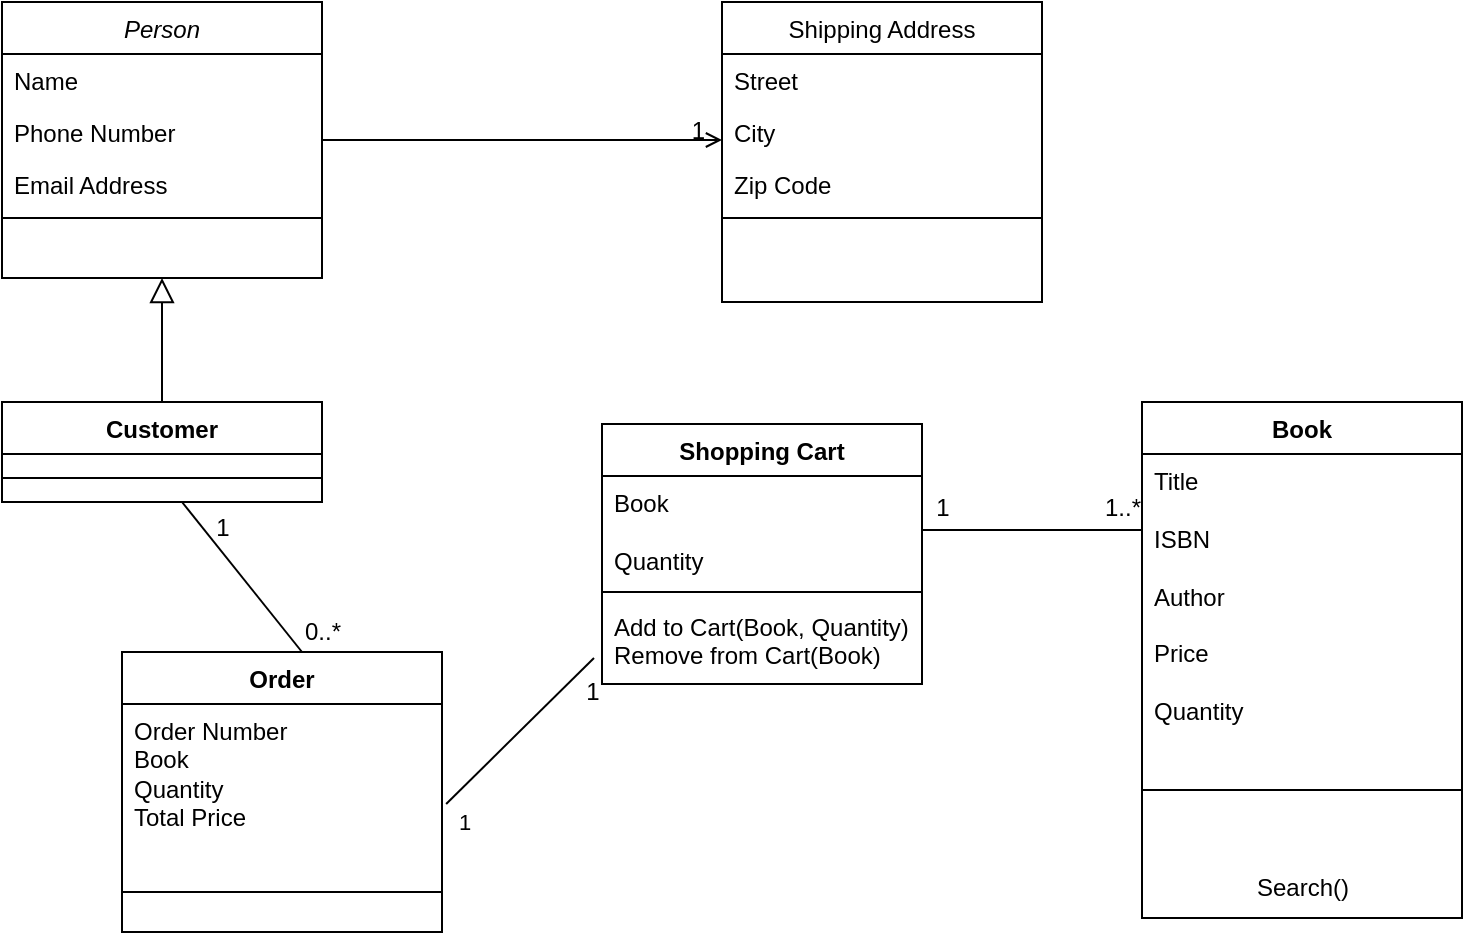 <mxfile version="21.6.5" type="device">
  <diagram id="C5RBs43oDa-KdzZeNtuy" name="Page-1">
    <mxGraphModel dx="954" dy="727" grid="1" gridSize="10" guides="1" tooltips="1" connect="1" arrows="1" fold="1" page="1" pageScale="1" pageWidth="827" pageHeight="1169" math="0" shadow="0">
      <root>
        <mxCell id="WIyWlLk6GJQsqaUBKTNV-0" />
        <mxCell id="WIyWlLk6GJQsqaUBKTNV-1" parent="WIyWlLk6GJQsqaUBKTNV-0" />
        <mxCell id="zkfFHV4jXpPFQw0GAbJ--0" value="Person" style="swimlane;fontStyle=2;align=center;verticalAlign=top;childLayout=stackLayout;horizontal=1;startSize=26;horizontalStack=0;resizeParent=1;resizeLast=0;collapsible=1;marginBottom=0;rounded=0;shadow=0;strokeWidth=1;" parent="WIyWlLk6GJQsqaUBKTNV-1" vertex="1">
          <mxGeometry x="40" y="120" width="160" height="138" as="geometry">
            <mxRectangle x="230" y="140" width="160" height="26" as="alternateBounds" />
          </mxGeometry>
        </mxCell>
        <mxCell id="zkfFHV4jXpPFQw0GAbJ--1" value="Name" style="text;align=left;verticalAlign=top;spacingLeft=4;spacingRight=4;overflow=hidden;rotatable=0;points=[[0,0.5],[1,0.5]];portConstraint=eastwest;" parent="zkfFHV4jXpPFQw0GAbJ--0" vertex="1">
          <mxGeometry y="26" width="160" height="26" as="geometry" />
        </mxCell>
        <mxCell id="zkfFHV4jXpPFQw0GAbJ--2" value="Phone Number" style="text;align=left;verticalAlign=top;spacingLeft=4;spacingRight=4;overflow=hidden;rotatable=0;points=[[0,0.5],[1,0.5]];portConstraint=eastwest;rounded=0;shadow=0;html=0;" parent="zkfFHV4jXpPFQw0GAbJ--0" vertex="1">
          <mxGeometry y="52" width="160" height="26" as="geometry" />
        </mxCell>
        <mxCell id="zkfFHV4jXpPFQw0GAbJ--3" value="Email Address" style="text;align=left;verticalAlign=top;spacingLeft=4;spacingRight=4;overflow=hidden;rotatable=0;points=[[0,0.5],[1,0.5]];portConstraint=eastwest;rounded=0;shadow=0;html=0;" parent="zkfFHV4jXpPFQw0GAbJ--0" vertex="1">
          <mxGeometry y="78" width="160" height="26" as="geometry" />
        </mxCell>
        <mxCell id="zkfFHV4jXpPFQw0GAbJ--4" value="" style="line;html=1;strokeWidth=1;align=left;verticalAlign=middle;spacingTop=-1;spacingLeft=3;spacingRight=3;rotatable=0;labelPosition=right;points=[];portConstraint=eastwest;" parent="zkfFHV4jXpPFQw0GAbJ--0" vertex="1">
          <mxGeometry y="104" width="160" height="8" as="geometry" />
        </mxCell>
        <mxCell id="zkfFHV4jXpPFQw0GAbJ--12" value="" style="endArrow=block;endSize=10;endFill=0;shadow=0;strokeWidth=1;rounded=0;edgeStyle=elbowEdgeStyle;elbow=vertical;" parent="WIyWlLk6GJQsqaUBKTNV-1" target="zkfFHV4jXpPFQw0GAbJ--0" edge="1">
          <mxGeometry width="160" relative="1" as="geometry">
            <mxPoint x="120" y="320" as="sourcePoint" />
            <mxPoint x="200" y="203" as="targetPoint" />
          </mxGeometry>
        </mxCell>
        <mxCell id="zkfFHV4jXpPFQw0GAbJ--17" value="Shipping Address" style="swimlane;fontStyle=0;align=center;verticalAlign=top;childLayout=stackLayout;horizontal=1;startSize=26;horizontalStack=0;resizeParent=1;resizeLast=0;collapsible=1;marginBottom=0;rounded=0;shadow=0;strokeWidth=1;" parent="WIyWlLk6GJQsqaUBKTNV-1" vertex="1">
          <mxGeometry x="400" y="120" width="160" height="150" as="geometry">
            <mxRectangle x="550" y="140" width="160" height="26" as="alternateBounds" />
          </mxGeometry>
        </mxCell>
        <mxCell id="zkfFHV4jXpPFQw0GAbJ--18" value="Street" style="text;align=left;verticalAlign=top;spacingLeft=4;spacingRight=4;overflow=hidden;rotatable=0;points=[[0,0.5],[1,0.5]];portConstraint=eastwest;" parent="zkfFHV4jXpPFQw0GAbJ--17" vertex="1">
          <mxGeometry y="26" width="160" height="26" as="geometry" />
        </mxCell>
        <mxCell id="zkfFHV4jXpPFQw0GAbJ--19" value="City" style="text;align=left;verticalAlign=top;spacingLeft=4;spacingRight=4;overflow=hidden;rotatable=0;points=[[0,0.5],[1,0.5]];portConstraint=eastwest;rounded=0;shadow=0;html=0;" parent="zkfFHV4jXpPFQw0GAbJ--17" vertex="1">
          <mxGeometry y="52" width="160" height="26" as="geometry" />
        </mxCell>
        <mxCell id="zkfFHV4jXpPFQw0GAbJ--20" value="Zip Code" style="text;align=left;verticalAlign=top;spacingLeft=4;spacingRight=4;overflow=hidden;rotatable=0;points=[[0,0.5],[1,0.5]];portConstraint=eastwest;rounded=0;shadow=0;html=0;" parent="zkfFHV4jXpPFQw0GAbJ--17" vertex="1">
          <mxGeometry y="78" width="160" height="26" as="geometry" />
        </mxCell>
        <mxCell id="zkfFHV4jXpPFQw0GAbJ--23" value="" style="line;html=1;strokeWidth=1;align=left;verticalAlign=middle;spacingTop=-1;spacingLeft=3;spacingRight=3;rotatable=0;labelPosition=right;points=[];portConstraint=eastwest;" parent="zkfFHV4jXpPFQw0GAbJ--17" vertex="1">
          <mxGeometry y="104" width="160" height="8" as="geometry" />
        </mxCell>
        <mxCell id="zkfFHV4jXpPFQw0GAbJ--26" value="" style="endArrow=open;shadow=0;strokeWidth=1;rounded=0;endFill=1;edgeStyle=elbowEdgeStyle;elbow=vertical;" parent="WIyWlLk6GJQsqaUBKTNV-1" source="zkfFHV4jXpPFQw0GAbJ--0" target="zkfFHV4jXpPFQw0GAbJ--17" edge="1">
          <mxGeometry x="0.5" y="41" relative="1" as="geometry">
            <mxPoint x="380" y="192" as="sourcePoint" />
            <mxPoint x="540" y="192" as="targetPoint" />
            <mxPoint x="-40" y="32" as="offset" />
          </mxGeometry>
        </mxCell>
        <mxCell id="zkfFHV4jXpPFQw0GAbJ--28" value="1" style="resizable=0;align=right;verticalAlign=bottom;labelBackgroundColor=none;fontSize=12;" parent="zkfFHV4jXpPFQw0GAbJ--26" connectable="0" vertex="1">
          <mxGeometry x="1" relative="1" as="geometry">
            <mxPoint x="-7" y="4" as="offset" />
          </mxGeometry>
        </mxCell>
        <mxCell id="efKgzm-Sqieu19W2Ti-s-0" value="Book" style="swimlane;fontStyle=1;align=center;verticalAlign=top;childLayout=stackLayout;horizontal=1;startSize=26;horizontalStack=0;resizeParent=1;resizeParentMax=0;resizeLast=0;collapsible=1;marginBottom=0;whiteSpace=wrap;html=1;" vertex="1" parent="WIyWlLk6GJQsqaUBKTNV-1">
          <mxGeometry x="610" y="320" width="160" height="258" as="geometry" />
        </mxCell>
        <mxCell id="efKgzm-Sqieu19W2Ti-s-1" value="Title&lt;br&gt;&lt;br&gt;ISBN&lt;br&gt;&lt;br&gt;Author&lt;br&gt;&lt;br&gt;Price&lt;br&gt;&lt;br&gt;Quantity" style="text;strokeColor=none;fillColor=none;align=left;verticalAlign=top;spacingLeft=4;spacingRight=4;overflow=hidden;rotatable=0;points=[[0,0.5],[1,0.5]];portConstraint=eastwest;whiteSpace=wrap;html=1;" vertex="1" parent="efKgzm-Sqieu19W2Ti-s-0">
          <mxGeometry y="26" width="160" height="134" as="geometry" />
        </mxCell>
        <mxCell id="efKgzm-Sqieu19W2Ti-s-2" value="" style="line;strokeWidth=1;fillColor=none;align=left;verticalAlign=middle;spacingTop=-1;spacingLeft=3;spacingRight=3;rotatable=0;labelPosition=right;points=[];portConstraint=eastwest;strokeColor=inherit;" vertex="1" parent="efKgzm-Sqieu19W2Ti-s-0">
          <mxGeometry y="160" width="160" height="68" as="geometry" />
        </mxCell>
        <mxCell id="efKgzm-Sqieu19W2Ti-s-34" value="Search()" style="text;html=1;align=center;verticalAlign=middle;resizable=0;points=[];autosize=1;strokeColor=none;fillColor=none;" vertex="1" parent="efKgzm-Sqieu19W2Ti-s-0">
          <mxGeometry y="228" width="160" height="30" as="geometry" />
        </mxCell>
        <mxCell id="efKgzm-Sqieu19W2Ti-s-10" value="Shopping Cart" style="swimlane;fontStyle=1;align=center;verticalAlign=top;childLayout=stackLayout;horizontal=1;startSize=26;horizontalStack=0;resizeParent=1;resizeParentMax=0;resizeLast=0;collapsible=1;marginBottom=0;whiteSpace=wrap;html=1;" vertex="1" parent="WIyWlLk6GJQsqaUBKTNV-1">
          <mxGeometry x="340" y="331" width="160" height="130" as="geometry" />
        </mxCell>
        <mxCell id="efKgzm-Sqieu19W2Ti-s-11" value="Book&lt;br&gt;&lt;br&gt;Quantity" style="text;strokeColor=none;fillColor=none;align=left;verticalAlign=top;spacingLeft=4;spacingRight=4;overflow=hidden;rotatable=0;points=[[0,0.5],[1,0.5]];portConstraint=eastwest;whiteSpace=wrap;html=1;" vertex="1" parent="efKgzm-Sqieu19W2Ti-s-10">
          <mxGeometry y="26" width="160" height="54" as="geometry" />
        </mxCell>
        <mxCell id="efKgzm-Sqieu19W2Ti-s-12" value="" style="line;strokeWidth=1;fillColor=none;align=left;verticalAlign=middle;spacingTop=-1;spacingLeft=3;spacingRight=3;rotatable=0;labelPosition=right;points=[];portConstraint=eastwest;strokeColor=inherit;" vertex="1" parent="efKgzm-Sqieu19W2Ti-s-10">
          <mxGeometry y="80" width="160" height="8" as="geometry" />
        </mxCell>
        <mxCell id="efKgzm-Sqieu19W2Ti-s-13" value="Add to Cart(Book, Quantity)&lt;br&gt;Remove from Cart(Book)" style="text;strokeColor=none;fillColor=none;align=left;verticalAlign=top;spacingLeft=4;spacingRight=4;overflow=hidden;rotatable=0;points=[[0,0.5],[1,0.5]];portConstraint=eastwest;whiteSpace=wrap;html=1;" vertex="1" parent="efKgzm-Sqieu19W2Ti-s-10">
          <mxGeometry y="88" width="160" height="42" as="geometry" />
        </mxCell>
        <mxCell id="efKgzm-Sqieu19W2Ti-s-15" value="" style="endArrow=none;html=1;rounded=0;exitX=1;exitY=0.5;exitDx=0;exitDy=0;" edge="1" parent="WIyWlLk6GJQsqaUBKTNV-1" source="efKgzm-Sqieu19W2Ti-s-11">
          <mxGeometry width="50" height="50" relative="1" as="geometry">
            <mxPoint x="205.92" y="521" as="sourcePoint" />
            <mxPoint x="610" y="384" as="targetPoint" />
          </mxGeometry>
        </mxCell>
        <mxCell id="efKgzm-Sqieu19W2Ti-s-22" value="Customer&lt;br&gt;" style="swimlane;fontStyle=1;align=center;verticalAlign=top;childLayout=stackLayout;horizontal=1;startSize=26;horizontalStack=0;resizeParent=1;resizeParentMax=0;resizeLast=0;collapsible=1;marginBottom=0;whiteSpace=wrap;html=1;" vertex="1" parent="WIyWlLk6GJQsqaUBKTNV-1">
          <mxGeometry x="40" y="320" width="160" height="50" as="geometry" />
        </mxCell>
        <mxCell id="efKgzm-Sqieu19W2Ti-s-23" value="" style="line;strokeWidth=1;fillColor=none;align=left;verticalAlign=middle;spacingTop=-1;spacingLeft=3;spacingRight=3;rotatable=0;labelPosition=right;points=[];portConstraint=eastwest;strokeColor=inherit;" vertex="1" parent="efKgzm-Sqieu19W2Ti-s-22">
          <mxGeometry y="26" width="160" height="24" as="geometry" />
        </mxCell>
        <mxCell id="efKgzm-Sqieu19W2Ti-s-30" value="Order" style="swimlane;fontStyle=1;align=center;verticalAlign=top;childLayout=stackLayout;horizontal=1;startSize=26;horizontalStack=0;resizeParent=1;resizeParentMax=0;resizeLast=0;collapsible=1;marginBottom=0;whiteSpace=wrap;html=1;" vertex="1" parent="WIyWlLk6GJQsqaUBKTNV-1">
          <mxGeometry x="100" y="445" width="160" height="140" as="geometry" />
        </mxCell>
        <mxCell id="efKgzm-Sqieu19W2Ti-s-31" value="Order Number&lt;br&gt;Book&lt;br&gt;Quantity&lt;br&gt;Total Price" style="text;strokeColor=none;fillColor=none;align=left;verticalAlign=top;spacingLeft=4;spacingRight=4;overflow=hidden;rotatable=0;points=[[0,0.5],[1,0.5]];portConstraint=eastwest;whiteSpace=wrap;html=1;" vertex="1" parent="efKgzm-Sqieu19W2Ti-s-30">
          <mxGeometry y="26" width="160" height="74" as="geometry" />
        </mxCell>
        <mxCell id="efKgzm-Sqieu19W2Ti-s-32" value="" style="line;strokeWidth=1;fillColor=none;align=left;verticalAlign=middle;spacingTop=-1;spacingLeft=3;spacingRight=3;rotatable=0;labelPosition=right;points=[];portConstraint=eastwest;strokeColor=inherit;" vertex="1" parent="efKgzm-Sqieu19W2Ti-s-30">
          <mxGeometry y="100" width="160" height="40" as="geometry" />
        </mxCell>
        <mxCell id="efKgzm-Sqieu19W2Ti-s-37" value="" style="endArrow=none;html=1;rounded=0;entryX=0.5;entryY=0.036;entryDx=0;entryDy=0;entryPerimeter=0;" edge="1" parent="WIyWlLk6GJQsqaUBKTNV-1">
          <mxGeometry width="50" height="50" relative="1" as="geometry">
            <mxPoint x="130" y="370" as="sourcePoint" />
            <mxPoint x="190" y="445.0" as="targetPoint" />
          </mxGeometry>
        </mxCell>
        <mxCell id="efKgzm-Sqieu19W2Ti-s-38" value="1" style="text;html=1;align=center;verticalAlign=middle;resizable=0;points=[];autosize=1;strokeColor=none;fillColor=none;" vertex="1" parent="WIyWlLk6GJQsqaUBKTNV-1">
          <mxGeometry x="135" y="368" width="30" height="30" as="geometry" />
        </mxCell>
        <mxCell id="efKgzm-Sqieu19W2Ti-s-39" value="0..*" style="text;html=1;align=center;verticalAlign=middle;resizable=0;points=[];autosize=1;strokeColor=none;fillColor=none;" vertex="1" parent="WIyWlLk6GJQsqaUBKTNV-1">
          <mxGeometry x="180" y="420" width="40" height="30" as="geometry" />
        </mxCell>
        <mxCell id="efKgzm-Sqieu19W2Ti-s-40" value="" style="endArrow=none;html=1;rounded=0;exitX=-0.025;exitY=0.69;exitDx=0;exitDy=0;entryX=1.013;entryY=0.676;entryDx=0;entryDy=0;entryPerimeter=0;exitPerimeter=0;" edge="1" parent="WIyWlLk6GJQsqaUBKTNV-1" source="efKgzm-Sqieu19W2Ti-s-13" target="efKgzm-Sqieu19W2Ti-s-31">
          <mxGeometry width="50" height="50" relative="1" as="geometry">
            <mxPoint x="369" y="456" as="sourcePoint" />
            <mxPoint x="320" y="510" as="targetPoint" />
          </mxGeometry>
        </mxCell>
        <mxCell id="efKgzm-Sqieu19W2Ti-s-42" value="1" style="edgeLabel;html=1;align=center;verticalAlign=middle;resizable=0;points=[];" vertex="1" connectable="0" parent="efKgzm-Sqieu19W2Ti-s-40">
          <mxGeometry x="0.751" y="-1" relative="1" as="geometry">
            <mxPoint y="19" as="offset" />
          </mxGeometry>
        </mxCell>
        <mxCell id="efKgzm-Sqieu19W2Ti-s-43" value="1" style="text;html=1;align=center;verticalAlign=middle;resizable=0;points=[];autosize=1;strokeColor=none;fillColor=none;" vertex="1" parent="WIyWlLk6GJQsqaUBKTNV-1">
          <mxGeometry x="320" y="450" width="30" height="30" as="geometry" />
        </mxCell>
        <mxCell id="efKgzm-Sqieu19W2Ti-s-44" value="1" style="text;html=1;align=center;verticalAlign=middle;resizable=0;points=[];autosize=1;strokeColor=none;fillColor=none;" vertex="1" parent="WIyWlLk6GJQsqaUBKTNV-1">
          <mxGeometry x="495" y="358" width="30" height="30" as="geometry" />
        </mxCell>
        <mxCell id="efKgzm-Sqieu19W2Ti-s-45" value="1..*" style="text;html=1;align=center;verticalAlign=middle;resizable=0;points=[];autosize=1;strokeColor=none;fillColor=none;" vertex="1" parent="WIyWlLk6GJQsqaUBKTNV-1">
          <mxGeometry x="580" y="358" width="40" height="30" as="geometry" />
        </mxCell>
      </root>
    </mxGraphModel>
  </diagram>
</mxfile>

